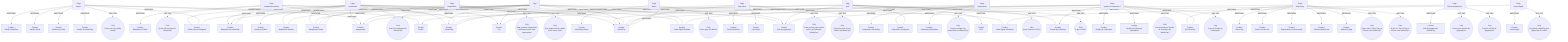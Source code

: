 flowchart TD
  P1["Page<br/>/cartao"]
  F1(("FAQ<br/>Como usar um cartão virtual?"))
  P1-->|HAS_FAQ|F1
  PR1["Product<br/>Cartão da InfinitePay"]
  P1-->|MENTIONS|PR1
  P1["Page<br/>/cartao"]
  F1(("FAQ<br/>Como usar um cartão virtual?"))
  PR2["Product<br/>InfinitePay Cartão"]
  P1-->|MENTIONS|PR2
  P2["Page<br/>/rendimento"]
  F2(("FAQ<br/>Quais as vantagens da InfinitePay?"))
  P2-->|HAS_FAQ|F2
  PR3["Product<br/>Cobrança Online"]
  P2-->|MENTIONS|PR3
  P1["Page<br/>/cartao"]
  F1(("FAQ<br/>Como usar um cartão virtual?"))
  PR4["Product<br/>Cartão Virtual"]
  P1-->|MENTIONS|PR4
  P3["Page<br/>/emprestimo"]
  F3(("FAQ<br/>Como conseguir um empréstimo na InfinitePay?"))
  P3-->|HAS_FAQ|F3
  PR5["Product<br/>InfinitePay Empréstimo"]
  P3-->|MENTIONS|PR5
  P3["Page<br/>/emprestimo"]
  F3(("FAQ<br/>Como conseguir um empréstimo na InfinitePay?"))
  PR6["Product<br/>Empréstimo InfinitePay"]
  P3-->|MENTIONS|PR6
  P1["Page<br/>/cartao"]
  F1(("FAQ<br/>Como usar um cartão virtual?"))
  PR7["Product<br/>Cartão InfinitePay"]
  P1-->|MENTIONS|PR7
  P2["Page<br/>/rendimento"]
  F2(("FAQ<br/>Quais as vantagens da InfinitePay?"))
  PR8["Product<br/>InfinitePay"]
  P2-->|MENTIONS|PR8
  P3["Page<br/>/emprestimo"]
  F3(("FAQ<br/>Como conseguir um empréstimo na InfinitePay?"))
  PR8["Product<br/>InfinitePay"]
  P3-->|MENTIONS|PR8
  P4["Page<br/>/"]
  F2(("FAQ<br/>Quais as vantagens da InfinitePay?"))
  P4-->|HAS_FAQ|F2
  PR8["Product<br/>InfinitePay"]
  P4-->|MENTIONS|PR8
  P5["Page<br/>/maquininha-celular"]
  F4(("FAQ<br/>Quais são as taxas do InfiniteTap?"))
  P5-->|HAS_FAQ|F4
  PR8["Product<br/>InfinitePay"]
  P5-->|MENTIONS|PR8
  P6["Page<br/>/tap-to-pay"]
  F5(("FAQ<br/>O que é o Tap to Pay no iPhone com InfinitePay?"))
  P6-->|HAS_FAQ|F5
  PR8["Product<br/>InfinitePay"]
  P6-->|MENTIONS|PR8
  P6["Page<br/>/tap-to-pay"]
  F6(("FAQ<br/>Como usar o Tap to Pay no iPhone com InfinitePay?"))
  P6-->|HAS_FAQ|F6
  PR8["Product<br/>InfinitePay"]
  P7["Page<br/>/loja-online"]
  F7(("FAQ<br/>Como funciona a Loja Online da InfinitePay?"))
  P7-->|HAS_FAQ|F7
  PR8["Product<br/>InfinitePay"]
  P7-->|MENTIONS|PR8
  P7["Page<br/>/loja-online"]
  F8(("FAQ<br/>Como eu faço uma venda pela Loja Online da InfinitePay?"))
  P7-->|HAS_FAQ|F8
  PR8["Product<br/>InfinitePay"]
  P8["Page<br/>/boleto"]
  F9(("FAQ<br/>Como gerar um boleto?"))
  P8-->|HAS_FAQ|F9
  PR8["Product<br/>InfinitePay"]
  P8-->|MENTIONS|PR8
  P2["Page<br/>/rendimento"]
  F2(("FAQ<br/>Quais as vantagens da InfinitePay?"))
  PR9["Product<br/>Maquininha Smart"]
  P2-->|MENTIONS|PR9
  P4["Page<br/>/"]
  F2(("FAQ<br/>Quais as vantagens da InfinitePay?"))
  PR9["Product<br/>Maquininha Smart"]
  P4-->|MENTIONS|PR9
  P9["Page<br/>/maquininha"]
  F10(("FAQ<br/>Que maquininha de cartão tem a menor taxa?"))
  P9-->|HAS_FAQ|F10
  PR9["Product<br/>Maquininha Smart"]
  P9-->|MENTIONS|PR9
  P9["Page<br/>/maquininha"]
  F11(("FAQ<br/>Qual a melhor máquina de cartão para quem está começando?"))
  P9-->|HAS_FAQ|F11
  PR9["Product<br/>Maquininha Smart"]
  P5["Page<br/>/maquininha-celular"]
  F4(("FAQ<br/>Quais são as taxas do InfiniteTap?"))
  PR9["Product<br/>Maquininha Smart"]
  P5-->|MENTIONS|PR9
  P2["Page<br/>/rendimento"]
  F2(("FAQ<br/>Quais as vantagens da InfinitePay?"))
  PR10["Product<br/>Conta Digital Gratuita"]
  P2-->|MENTIONS|PR10
  P4["Page<br/>/"]
  F2(("FAQ<br/>Quais as vantagens da InfinitePay?"))
  PR10["Product<br/>Conta Digital Gratuita"]
  P4-->|MENTIONS|PR10
  P10["Page<br/>/gestao-de-cobranca-2"]
  F12(("FAQ<br/>O que é Gestão de Cobranças?"))
  P10-->|HAS_FAQ|F12
  PR10["Product<br/>Conta Digital Gratuita"]
  P10-->|MENTIONS|PR10
  P10["Page<br/>/gestao-de-cobranca-2"]
  F13(("FAQ<br/>Como funciona a Gestão de Cobrança da InfinitePay?"))
  P10-->|HAS_FAQ|F13
  PR10["Product<br/>Conta Digital Gratuita"]
  P2["Page<br/>/rendimento"]
  F2(("FAQ<br/>Quais as vantagens da InfinitePay?"))
  PR11["Product<br/>Maquininha Android"]
  P2-->|MENTIONS|PR11
  P4["Page<br/>/"]
  F2(("FAQ<br/>Quais as vantagens da InfinitePay?"))
  PR11["Product<br/>Maquininha Android"]
  P4-->|MENTIONS|PR11
  P2["Page<br/>/rendimento"]
  F2(("FAQ<br/>Quais as vantagens da InfinitePay?"))
  PR12["Product<br/>Maquininha &amp; InfiniteTap"]
  P2-->|MENTIONS|PR12
  P4["Page<br/>/"]
  F2(("FAQ<br/>Quais as vantagens da InfinitePay?"))
  PR12["Product<br/>Maquininha &amp; InfiniteTap"]
  P4-->|MENTIONS|PR12
  P5["Page<br/>/maquininha-celular"]
  F4(("FAQ<br/>Quais são as taxas do InfiniteTap?"))
  PR12["Product<br/>Maquininha &amp; InfiniteTap"]
  P5-->|MENTIONS|PR12
  P2["Page<br/>/rendimento"]
  F2(("FAQ<br/>Quais as vantagens da InfinitePay?"))
  PR13["Product<br/>Maquininha"]
  P2-->|MENTIONS|PR13
  P1["Page<br/>/cartao"]
  F1(("FAQ<br/>Como usar um cartão virtual?"))
  PR13["Product<br/>Maquininha"]
  P1-->|MENTIONS|PR13
  P4["Page<br/>/"]
  F2(("FAQ<br/>Quais as vantagens da InfinitePay?"))
  PR13["Product<br/>Maquininha"]
  P4-->|MENTIONS|PR13
  P11["Page<br/>/pdv"]
  F14(("FAQ<br/>O que é PDV?"))
  P11-->|HAS_FAQ|F14
  PR13["Product<br/>Maquininha"]
  P11-->|MENTIONS|PR13
  P11["Page<br/>/pdv"]
  F15(("FAQ<br/>Como funciona o PDV?"))
  P11-->|HAS_FAQ|F15
  PR13["Product<br/>Maquininha"]
  P2["Page<br/>/rendimento"]
  F2(("FAQ<br/>Quais as vantagens da InfinitePay?"))
  PR14["Product<br/>InfiniteTap"]
  P2-->|MENTIONS|PR14
  P4["Page<br/>/"]
  F2(("FAQ<br/>Quais as vantagens da InfinitePay?"))
  PR14["Product<br/>InfiniteTap"]
  P4-->|MENTIONS|PR14
  P5["Page<br/>/maquininha-celular"]
  F4(("FAQ<br/>Quais são as taxas do InfiniteTap?"))
  PR14["Product<br/>InfiniteTap"]
  P5-->|MENTIONS|PR14
  P11["Page<br/>/pdv"]
  F14(("FAQ<br/>O que é PDV?"))
  PR14["Product<br/>InfiniteTap"]
  P11-->|MENTIONS|PR14
  P11["Page<br/>/pdv"]
  F15(("FAQ<br/>Como funciona o PDV?"))
  PR14["Product<br/>InfiniteTap"]
  P7["Page<br/>/loja-online"]
  F7(("FAQ<br/>Como funciona a Loja Online da InfinitePay?"))
  PR14["Product<br/>InfiniteTap"]
  P7-->|MENTIONS|PR14
  P7["Page<br/>/loja-online"]
  F8(("FAQ<br/>Como eu faço uma venda pela Loja Online da InfinitePay?"))
  PR14["Product<br/>InfiniteTap"]
  P2["Page<br/>/rendimento"]
  F2(("FAQ<br/>Quais as vantagens da InfinitePay?"))
  PR15["Product<br/>Link de pagamento"]
  P2-->|MENTIONS|PR15
  P4["Page<br/>/"]
  F2(("FAQ<br/>Quais as vantagens da InfinitePay?"))
  PR15["Product<br/>Link de pagamento"]
  P4-->|MENTIONS|PR15
  P11["Page<br/>/pdv"]
  F14(("FAQ<br/>O que é PDV?"))
  PR15["Product<br/>Link de pagamento"]
  P11-->|MENTIONS|PR15
  P11["Page<br/>/pdv"]
  F15(("FAQ<br/>Como funciona o PDV?"))
  PR15["Product<br/>Link de pagamento"]
  P12["Page<br/>/link-de-pagamento"]
  F16(("FAQ<br/>O que é um link de pagamento?"))
  P12-->|HAS_FAQ|F16
  PR15["Product<br/>Link de pagamento"]
  P12-->|MENTIONS|PR15
  P12["Page<br/>/link-de-pagamento"]
  F17(("FAQ<br/>Como gerar um link de pagamento?"))
  P12-->|HAS_FAQ|F17
  PR15["Product<br/>Link de pagamento"]
  P2["Page<br/>/rendimento"]
  F2(("FAQ<br/>Quais as vantagens da InfinitePay?"))
  PR16["Product<br/>Pix"]
  P2-->|MENTIONS|PR16
  P4["Page<br/>/"]
  F2(("FAQ<br/>Quais as vantagens da InfinitePay?"))
  PR16["Product<br/>Pix"]
  P4-->|MENTIONS|PR16
  P10["Page<br/>/gestao-de-cobranca-2"]
  F12(("FAQ<br/>O que é Gestão de Cobranças?"))
  PR16["Product<br/>Pix"]
  P10-->|MENTIONS|PR16
  P10["Page<br/>/gestao-de-cobranca-2"]
  F13(("FAQ<br/>Como funciona a Gestão de Cobrança da InfinitePay?"))
  PR16["Product<br/>Pix"]
  P2["Page<br/>/rendimento"]
  F2(("FAQ<br/>Quais as vantagens da InfinitePay?"))
  PR17["Product<br/>Cartão Virtual Inteligente"]
  P2-->|MENTIONS|PR17
  P1["Page<br/>/cartao"]
  F1(("FAQ<br/>Como usar um cartão virtual?"))
  PR17["Product<br/>Cartão Virtual Inteligente"]
  P1-->|MENTIONS|PR17
  P4["Page<br/>/"]
  F2(("FAQ<br/>Quais as vantagens da InfinitePay?"))
  PR17["Product<br/>Cartão Virtual Inteligente"]
  P4-->|MENTIONS|PR17
  P4["Page<br/>/"]
  F2(("FAQ<br/>Quais as vantagens da InfinitePay?"))
  PR18["Product<br/>Conta digital InfinitePay"]
  P4-->|MENTIONS|PR18
  P13["Page<br/>/conta-digital"]
  F18(("FAQ<br/>A conta da InfinitePay tem algum tipo de custo?"))
  P13-->|HAS_FAQ|F18
  PR18["Product<br/>Conta digital InfinitePay"]
  P13-->|MENTIONS|PR18
  P5["Page<br/>/maquininha-celular"]
  F4(("FAQ<br/>Quais são as taxas do InfiniteTap?"))
  PR19["Product<br/>Maquininha Celular"]
  P5-->|MENTIONS|PR19
  P6["Page<br/>/tap-to-pay"]
  F5(("FAQ<br/>O que é o Tap to Pay no iPhone com InfinitePay?"))
  PR20["Product<br/>InfinitePay App"]
  P6-->|MENTIONS|PR20
  P6["Page<br/>/tap-to-pay"]
  F6(("FAQ<br/>Como usar o Tap to Pay no iPhone com InfinitePay?"))
  PR20["Product<br/>InfinitePay App"]
  P6["Page<br/>/tap-to-pay"]
  F5(("FAQ<br/>O que é o Tap to Pay no iPhone com InfinitePay?"))
  PR21["Product<br/>Cartões Mastercard"]
  P6-->|MENTIONS|PR21
  P6["Page<br/>/tap-to-pay"]
  F6(("FAQ<br/>Como usar o Tap to Pay no iPhone com InfinitePay?"))
  PR21["Product<br/>Cartões Mastercard"]
  P6["Page<br/>/tap-to-pay"]
  F5(("FAQ<br/>O que é o Tap to Pay no iPhone com InfinitePay?"))
  PR22["Product<br/>Pix Parcelado"]
  P6-->|MENTIONS|PR22
  P6["Page<br/>/tap-to-pay"]
  F6(("FAQ<br/>Como usar o Tap to Pay no iPhone com InfinitePay?"))
  PR22["Product<br/>Pix Parcelado"]
  P10["Page<br/>/gestao-de-cobranca-2"]
  F12(("FAQ<br/>O que é Gestão de Cobranças?"))
  PR22["Product<br/>Pix Parcelado"]
  P10-->|MENTIONS|PR22
  P10["Page<br/>/gestao-de-cobranca-2"]
  F13(("FAQ<br/>Como funciona a Gestão de Cobrança da InfinitePay?"))
  PR22["Product<br/>Pix Parcelado"]
  P6["Page<br/>/tap-to-pay"]
  F5(("FAQ<br/>O que é o Tap to Pay no iPhone com InfinitePay?"))
  PR23["Product<br/>Empréstimo sem burocracia"]
  P6-->|MENTIONS|PR23
  P6["Page<br/>/tap-to-pay"]
  F6(("FAQ<br/>Como usar o Tap to Pay no iPhone com InfinitePay?"))
  PR23["Product<br/>Empréstimo sem burocracia"]
  P6["Page<br/>/tap-to-pay"]
  F5(("FAQ<br/>O que é o Tap to Pay no iPhone com InfinitePay?"))
  PR24["Product<br/>Envie e receba Pix"]
  P6-->|MENTIONS|PR24
  P6["Page<br/>/tap-to-pay"]
  F6(("FAQ<br/>Como usar o Tap to Pay no iPhone com InfinitePay?"))
  PR24["Product<br/>Envie e receba Pix"]
  P6["Page<br/>/tap-to-pay"]
  F5(("FAQ<br/>O que é o Tap to Pay no iPhone com InfinitePay?"))
  PR25["Product<br/>Tap to Pay"]
  P6-->|MENTIONS|PR25
  P6["Page<br/>/tap-to-pay"]
  F6(("FAQ<br/>Como usar o Tap to Pay no iPhone com InfinitePay?"))
  PR25["Product<br/>Tap to Pay"]
  P11["Page<br/>/pdv"]
  F14(("FAQ<br/>O que é PDV?"))
  PR26["Product<br/>Gestão de Cobrança"]
  P11-->|MENTIONS|PR26
  P11["Page<br/>/pdv"]
  F15(("FAQ<br/>Como funciona o PDV?"))
  PR26["Product<br/>Gestão de Cobrança"]
  P10["Page<br/>/gestao-de-cobranca-2"]
  F12(("FAQ<br/>O que é Gestão de Cobranças?"))
  PR26["Product<br/>Gestão de Cobrança"]
  P10-->|MENTIONS|PR26
  P10["Page<br/>/gestao-de-cobranca-2"]
  F13(("FAQ<br/>Como funciona a Gestão de Cobrança da InfinitePay?"))
  PR26["Product<br/>Gestão de Cobrança"]
  P3["Page<br/>/emprestimo"]
  F3(("FAQ<br/>Como conseguir um empréstimo na InfinitePay?"))
  PR27["Product<br/>Empréstimo Inteligente"]
  P3-->|MENTIONS|PR27
  P11["Page<br/>/pdv"]
  F14(("FAQ<br/>O que é PDV?"))
  PR27["Product<br/>Empréstimo Inteligente"]
  P11-->|MENTIONS|PR27
  P11["Page<br/>/pdv"]
  F15(("FAQ<br/>Como funciona o PDV?"))
  PR27["Product<br/>Empréstimo Inteligente"]
  P11["Page<br/>/pdv"]
  F14(("FAQ<br/>O que é PDV?"))
  PR28["Product<br/>PDV"]
  P11-->|MENTIONS|PR28
  P11["Page<br/>/pdv"]
  F15(("FAQ<br/>Como funciona o PDV?"))
  PR28["Product<br/>PDV"]
  P10["Page<br/>/gestao-de-cobranca-2"]
  F12(("FAQ<br/>O que é Gestão de Cobranças?"))
  PR29["Product<br/>Gestão de Cobrança automática"]
  P10-->|MENTIONS|PR29
  P10["Page<br/>/gestao-de-cobranca-2"]
  F13(("FAQ<br/>Como funciona a Gestão de Cobrança da InfinitePay?"))
  PR29["Product<br/>Gestão de Cobrança automática"]
  P1["Page<br/>/cartao"]
  F1(("FAQ<br/>Como usar um cartão virtual?"))
  PR30["Product<br/>Cartão"]
  P1-->|MENTIONS|PR30
  P10["Page<br/>/gestao-de-cobranca-2"]
  F12(("FAQ<br/>O que é Gestão de Cobranças?"))
  PR30["Product<br/>Cartão"]
  P10-->|MENTIONS|PR30
  P10["Page<br/>/gestao-de-cobranca-2"]
  F13(("FAQ<br/>Como funciona a Gestão de Cobrança da InfinitePay?"))
  PR30["Product<br/>Cartão"]
  P10["Page<br/>/gestao-de-cobranca-2"]
  F12(("FAQ<br/>O que é Gestão de Cobranças?"))
  PR31["Product<br/>Gestão de Cobranças"]
  P10-->|MENTIONS|PR31
  P10["Page<br/>/gestao-de-cobranca-2"]
  F13(("FAQ<br/>Como funciona a Gestão de Cobrança da InfinitePay?"))
  PR31["Product<br/>Gestão de Cobranças"]
  P12["Page<br/>/link-de-pagamento"]
  F16(("FAQ<br/>O que é um link de pagamento?"))
  PR32["Product<br/>Link de pagamento InfinitePay"]
  P12-->|MENTIONS|PR32
  P12["Page<br/>/link-de-pagamento"]
  F17(("FAQ<br/>Como gerar um link de pagamento?"))
  PR32["Product<br/>Link de pagamento InfinitePay"]
  P7["Page<br/>/loja-online"]
  F7(("FAQ<br/>Como funciona a Loja Online da InfinitePay?"))
  PR33["Product<br/>Loja Online"]
  P7-->|MENTIONS|PR33
  P7["Page<br/>/loja-online"]
  F8(("FAQ<br/>Como eu faço uma venda pela Loja Online da InfinitePay?"))
  PR33["Product<br/>Loja Online"]
  P7["Page<br/>/loja-online"]
  F7(("FAQ<br/>Como funciona a Loja Online da InfinitePay?"))
  PR34["Product<br/>Conta InfinitePay"]
  P7-->|MENTIONS|PR34
  P7["Page<br/>/loja-online"]
  F8(("FAQ<br/>Como eu faço uma venda pela Loja Online da InfinitePay?"))
  PR34["Product<br/>Conta InfinitePay"]
  P8["Page<br/>/boleto"]
  F9(("FAQ<br/>Como gerar um boleto?"))
  PR35["Product<br/>InfinitePay Boleto"]
  P8-->|MENTIONS|PR35
  P13["Page<br/>/conta-digital"]
  F18(("FAQ<br/>A conta da InfinitePay tem algum tipo de custo?"))
  PR36["Product<br/>Conta Digital"]
  P13-->|MENTIONS|PR36
